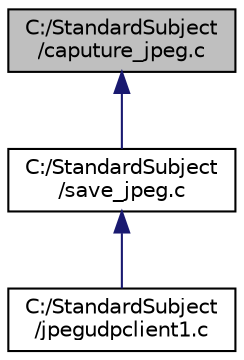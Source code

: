 digraph "C:/StandardSubject/caputure_jpeg.c"
{
  edge [fontname="Helvetica",fontsize="10",labelfontname="Helvetica",labelfontsize="10"];
  node [fontname="Helvetica",fontsize="10",shape=record];
  Node1 [label="C:/StandardSubject\l/caputure_jpeg.c",height=0.2,width=0.4,color="black", fillcolor="grey75", style="filled", fontcolor="black"];
  Node1 -> Node2 [dir="back",color="midnightblue",fontsize="10",style="solid",fontname="Helvetica"];
  Node2 [label="C:/StandardSubject\l/save_jpeg.c",height=0.2,width=0.4,color="black", fillcolor="white", style="filled",URL="$save__jpeg_8c.html"];
  Node2 -> Node3 [dir="back",color="midnightblue",fontsize="10",style="solid",fontname="Helvetica"];
  Node3 [label="C:/StandardSubject\l/jpegudpclient1.c",height=0.2,width=0.4,color="black", fillcolor="white", style="filled",URL="$jpegudpclient1_8c.html",tooltip="もっとも簡単なクライアントプログラム "];
}
